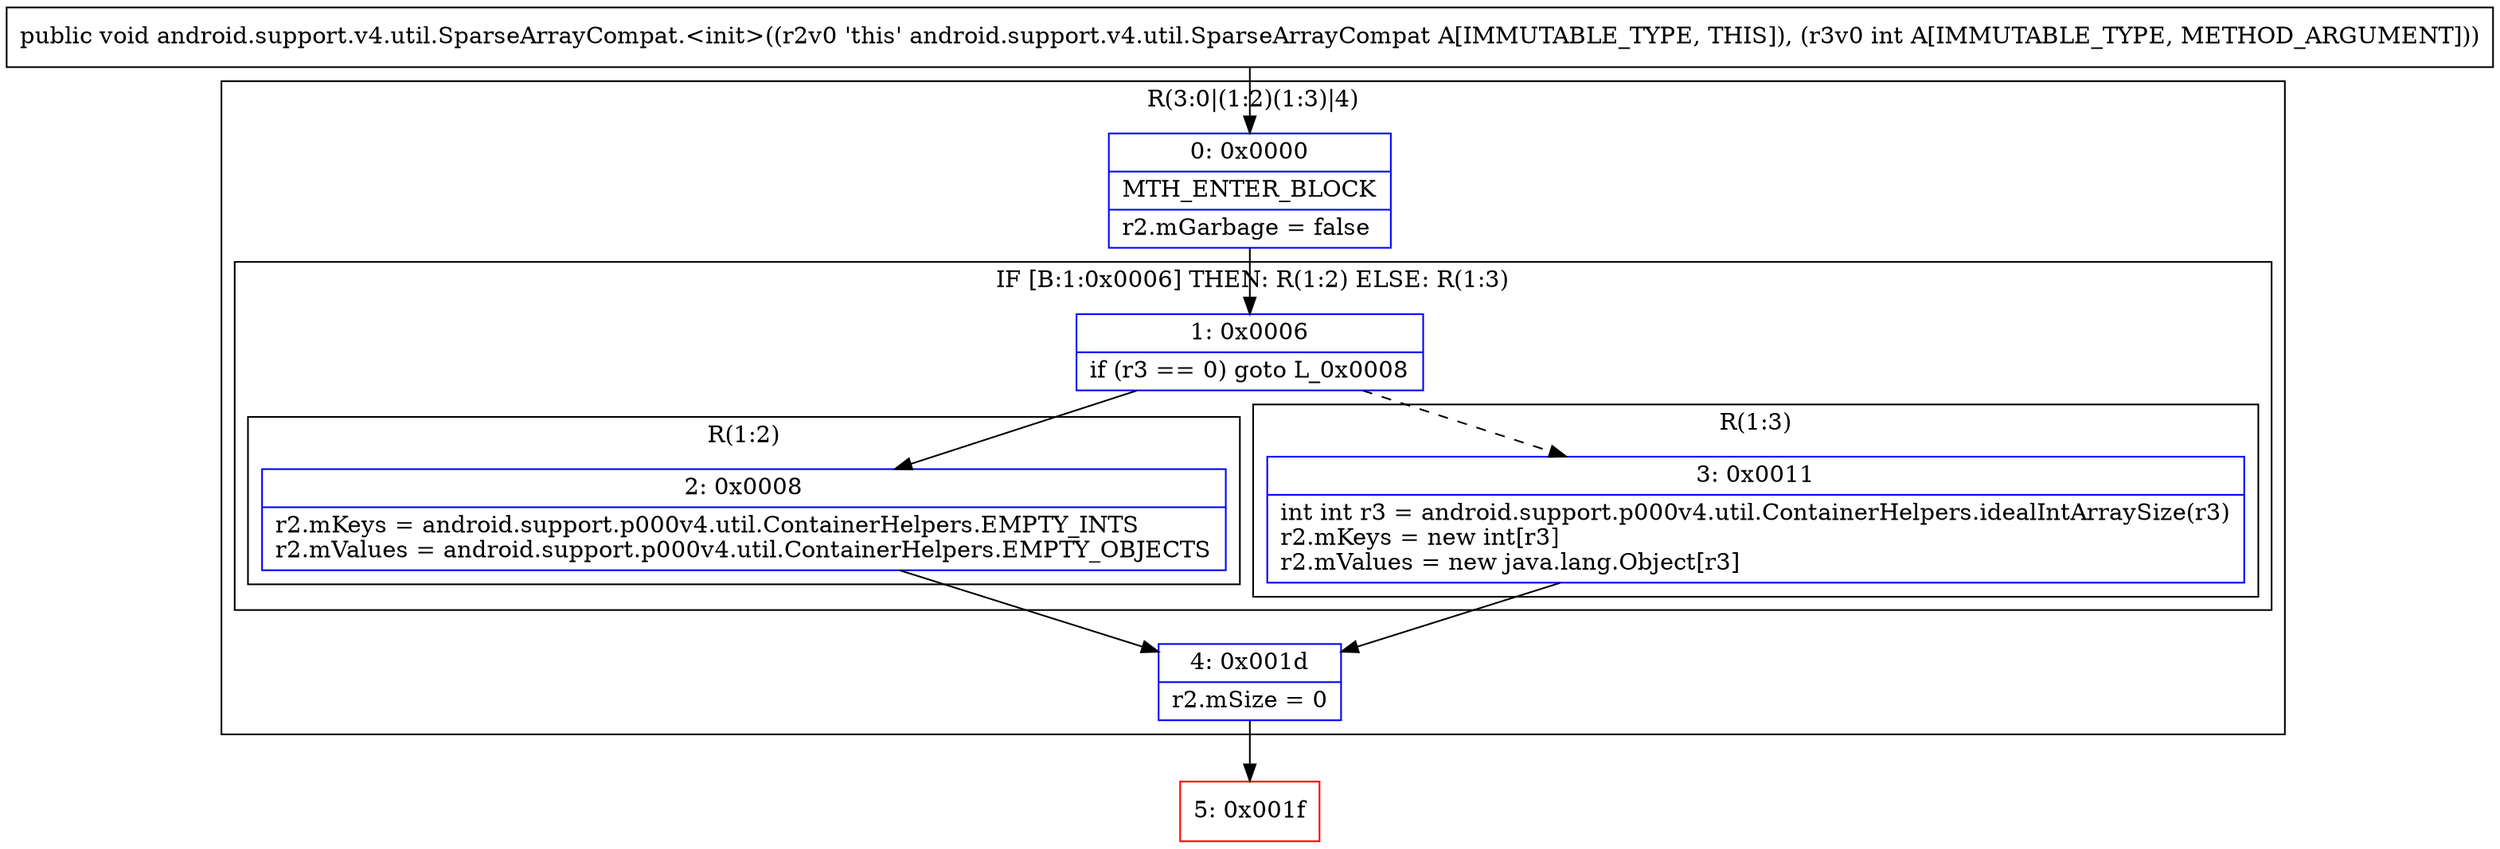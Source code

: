 digraph "CFG forandroid.support.v4.util.SparseArrayCompat.\<init\>(I)V" {
subgraph cluster_Region_1064373548 {
label = "R(3:0|(1:2)(1:3)|4)";
node [shape=record,color=blue];
Node_0 [shape=record,label="{0\:\ 0x0000|MTH_ENTER_BLOCK\l|r2.mGarbage = false\l}"];
subgraph cluster_IfRegion_1949232765 {
label = "IF [B:1:0x0006] THEN: R(1:2) ELSE: R(1:3)";
node [shape=record,color=blue];
Node_1 [shape=record,label="{1\:\ 0x0006|if (r3 == 0) goto L_0x0008\l}"];
subgraph cluster_Region_1483919541 {
label = "R(1:2)";
node [shape=record,color=blue];
Node_2 [shape=record,label="{2\:\ 0x0008|r2.mKeys = android.support.p000v4.util.ContainerHelpers.EMPTY_INTS\lr2.mValues = android.support.p000v4.util.ContainerHelpers.EMPTY_OBJECTS\l}"];
}
subgraph cluster_Region_1692673236 {
label = "R(1:3)";
node [shape=record,color=blue];
Node_3 [shape=record,label="{3\:\ 0x0011|int int r3 = android.support.p000v4.util.ContainerHelpers.idealIntArraySize(r3)\lr2.mKeys = new int[r3]\lr2.mValues = new java.lang.Object[r3]\l}"];
}
}
Node_4 [shape=record,label="{4\:\ 0x001d|r2.mSize = 0\l}"];
}
Node_5 [shape=record,color=red,label="{5\:\ 0x001f}"];
MethodNode[shape=record,label="{public void android.support.v4.util.SparseArrayCompat.\<init\>((r2v0 'this' android.support.v4.util.SparseArrayCompat A[IMMUTABLE_TYPE, THIS]), (r3v0 int A[IMMUTABLE_TYPE, METHOD_ARGUMENT])) }"];
MethodNode -> Node_0;
Node_0 -> Node_1;
Node_1 -> Node_2;
Node_1 -> Node_3[style=dashed];
Node_2 -> Node_4;
Node_3 -> Node_4;
Node_4 -> Node_5;
}

